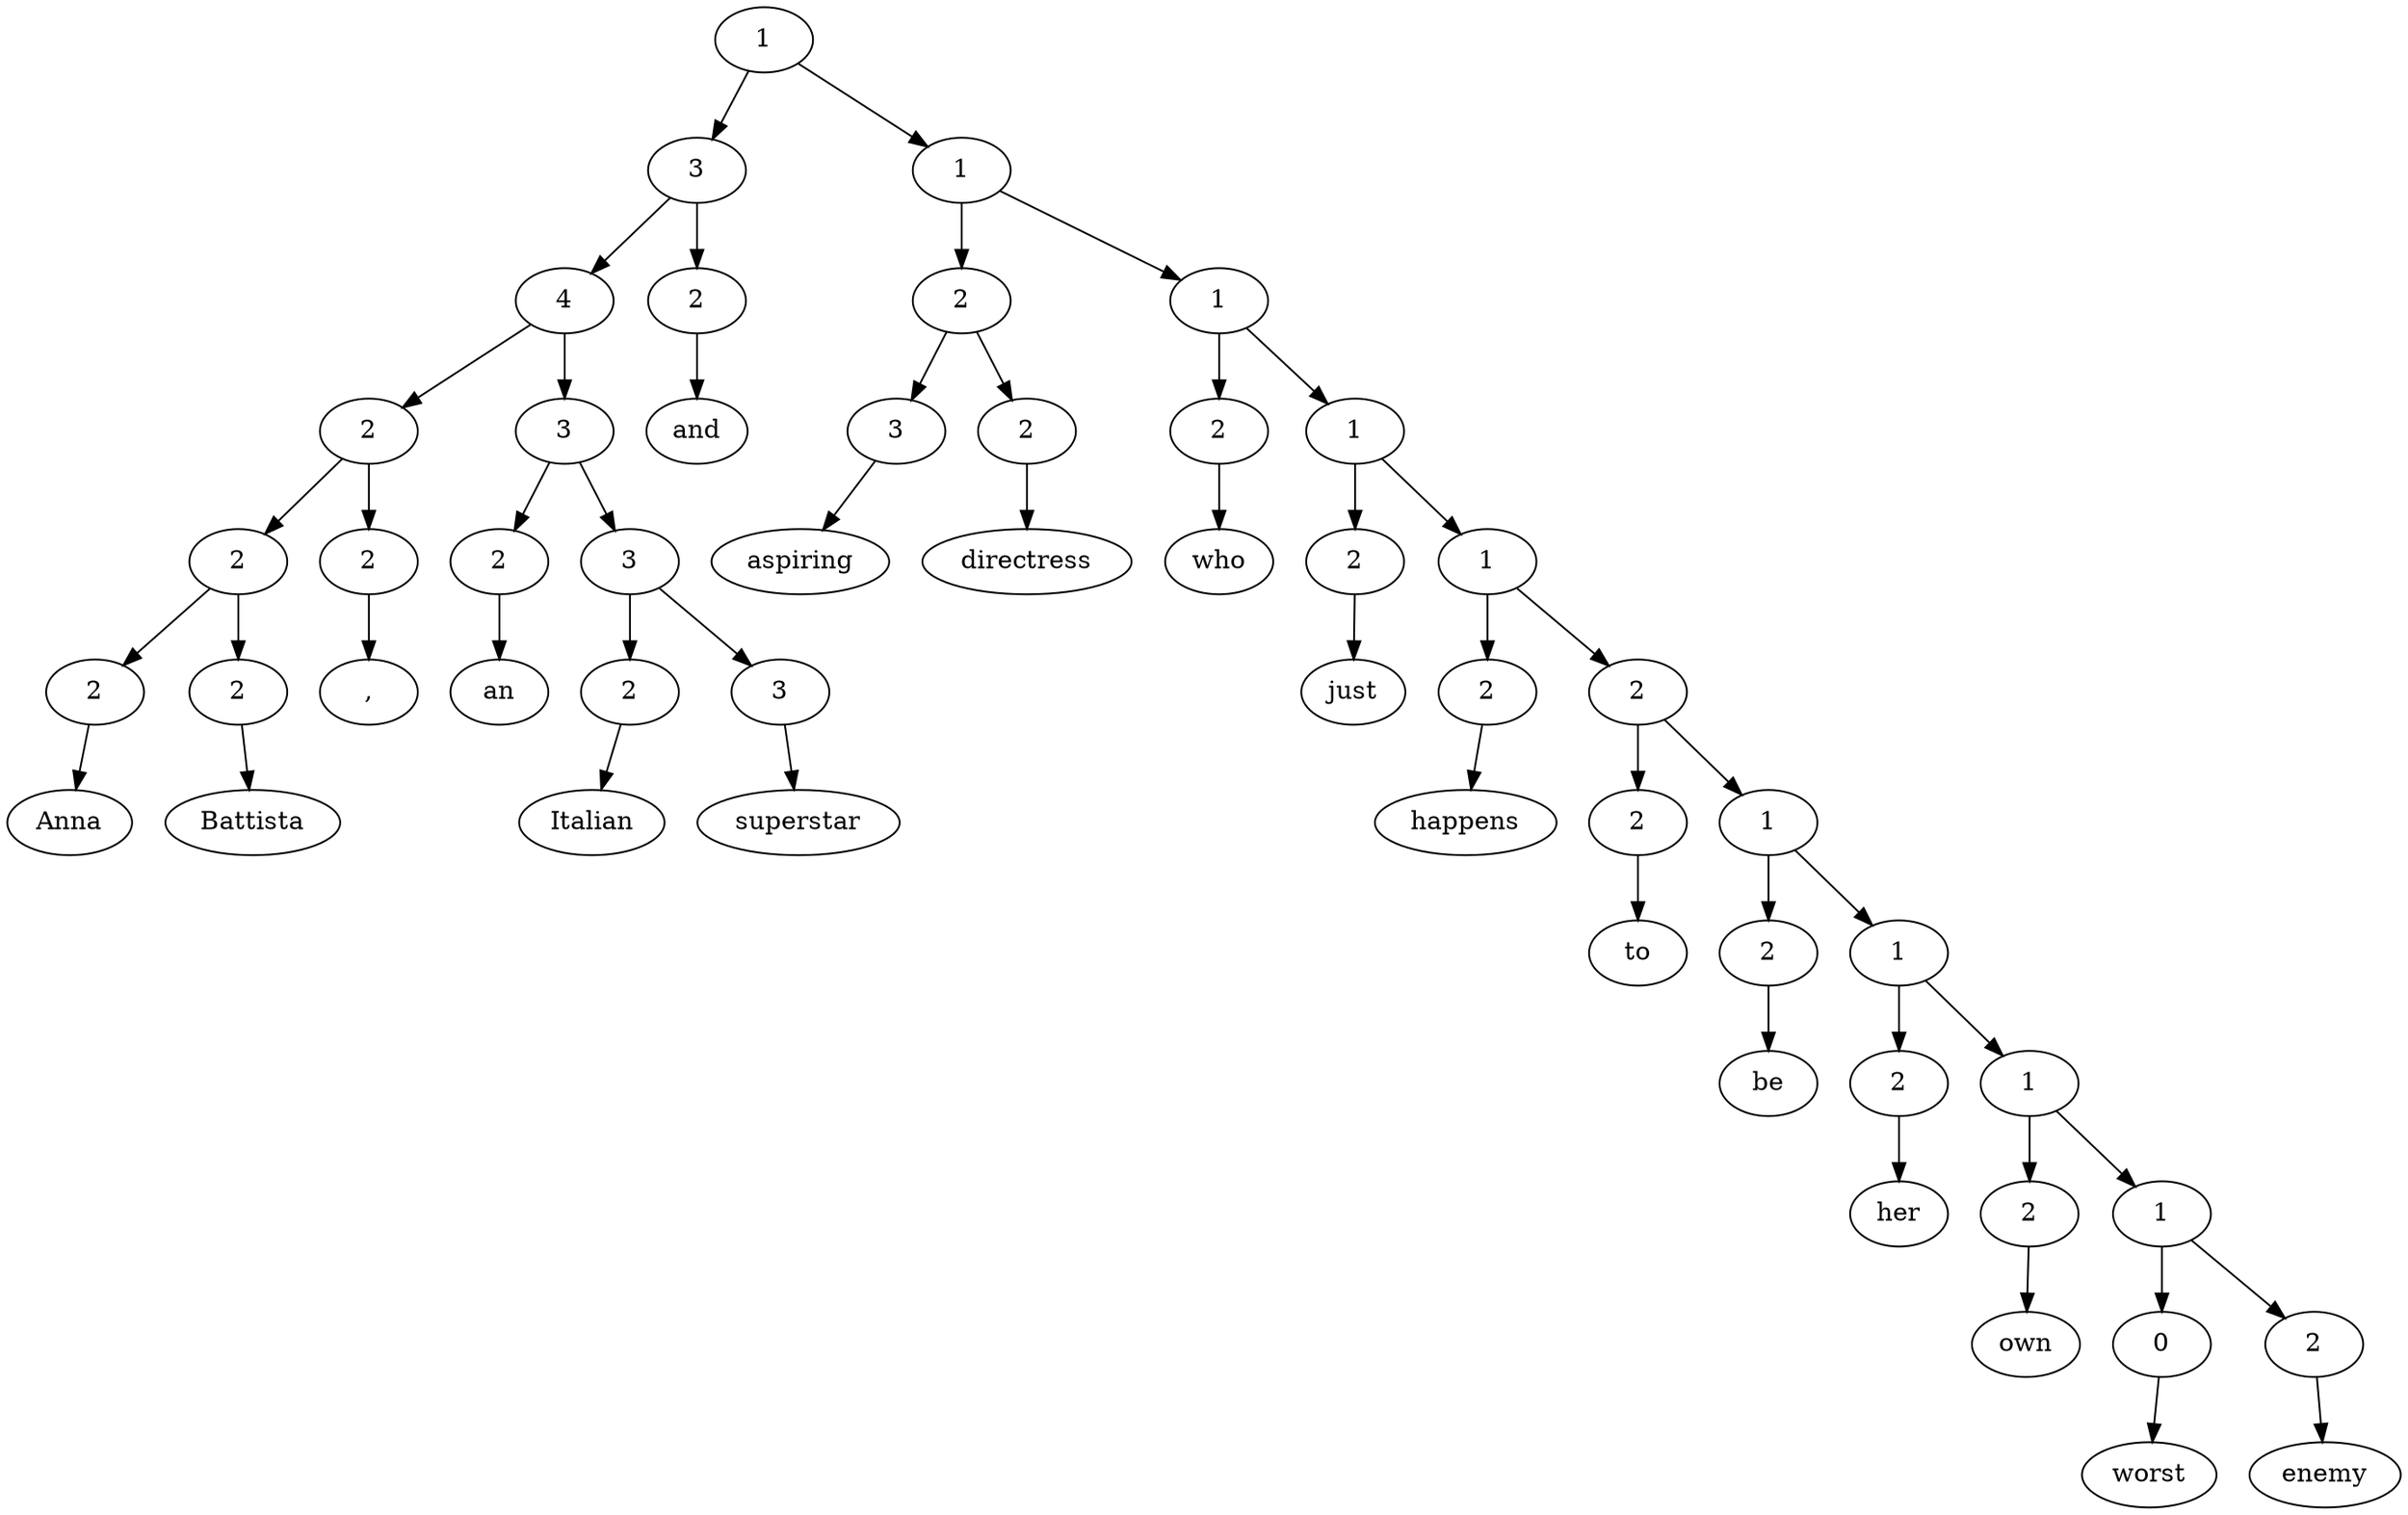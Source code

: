 digraph G{Node0 [label="1"]
Node0 -> Node1
Node0 -> Node21
Node1 [label="3"]
Node1 -> Node2
Node1 -> Node19
Node21 [label="1"]
Node21 -> Node22
Node21 -> Node27
Node2 [label="4"]
Node2 -> Node3
Node2 -> Node11
Node19 [label="2"]
Node19 -> Node20
Node22 [label="2"]
Node22 -> Node23
Node22 -> Node25
Node27 [label="1"]
Node27 -> Node28
Node27 -> Node30
Node3 [label="2"]
Node3 -> Node4
Node3 -> Node9
Node11 [label="3"]
Node11 -> Node12
Node11 -> Node14
Node20 [label="and"]
Node23 [label="3"]
Node23 -> Node24
Node25 [label="2"]
Node25 -> Node26
Node28 [label="2"]
Node28 -> Node29
Node30 [label="1"]
Node30 -> Node31
Node30 -> Node33
Node4 [label="2"]
Node4 -> Node5
Node4 -> Node7
Node9 [label="2"]
Node9 -> Node10
Node12 [label="2"]
Node12 -> Node13
Node14 [label="3"]
Node14 -> Node15
Node14 -> Node17
Node24 [label="aspiring"]
Node26 [label="directress"]
Node29 [label="who"]
Node31 [label="2"]
Node31 -> Node32
Node33 [label="1"]
Node33 -> Node34
Node33 -> Node36
Node5 [label="2"]
Node5 -> Node6
Node7 [label="2"]
Node7 -> Node8
Node10 [label=","]
Node13 [label="an"]
Node15 [label="2"]
Node15 -> Node16
Node17 [label="3"]
Node17 -> Node18
Node32 [label="just"]
Node34 [label="2"]
Node34 -> Node35
Node36 [label="2"]
Node36 -> Node37
Node36 -> Node39
Node6 [label="Anna"]
Node8 [label="Battista"]
Node16 [label="Italian"]
Node18 [label="superstar"]
Node35 [label="happens"]
Node37 [label="2"]
Node37 -> Node38
Node39 [label="1"]
Node39 -> Node40
Node39 -> Node42
Node38 [label="to"]
Node40 [label="2"]
Node40 -> Node41
Node42 [label="1"]
Node42 -> Node43
Node42 -> Node45
Node41 [label="be"]
Node43 [label="2"]
Node43 -> Node44
Node45 [label="1"]
Node45 -> Node46
Node45 -> Node48
Node44 [label="her"]
Node46 [label="2"]
Node46 -> Node47
Node48 [label="1"]
Node48 -> Node49
Node48 -> Node51
Node47 [label="own"]
Node49 [label="0"]
Node49 -> Node50
Node51 [label="2"]
Node51 -> Node52
Node50 [label="worst"]
Node52 [label="enemy"]
}